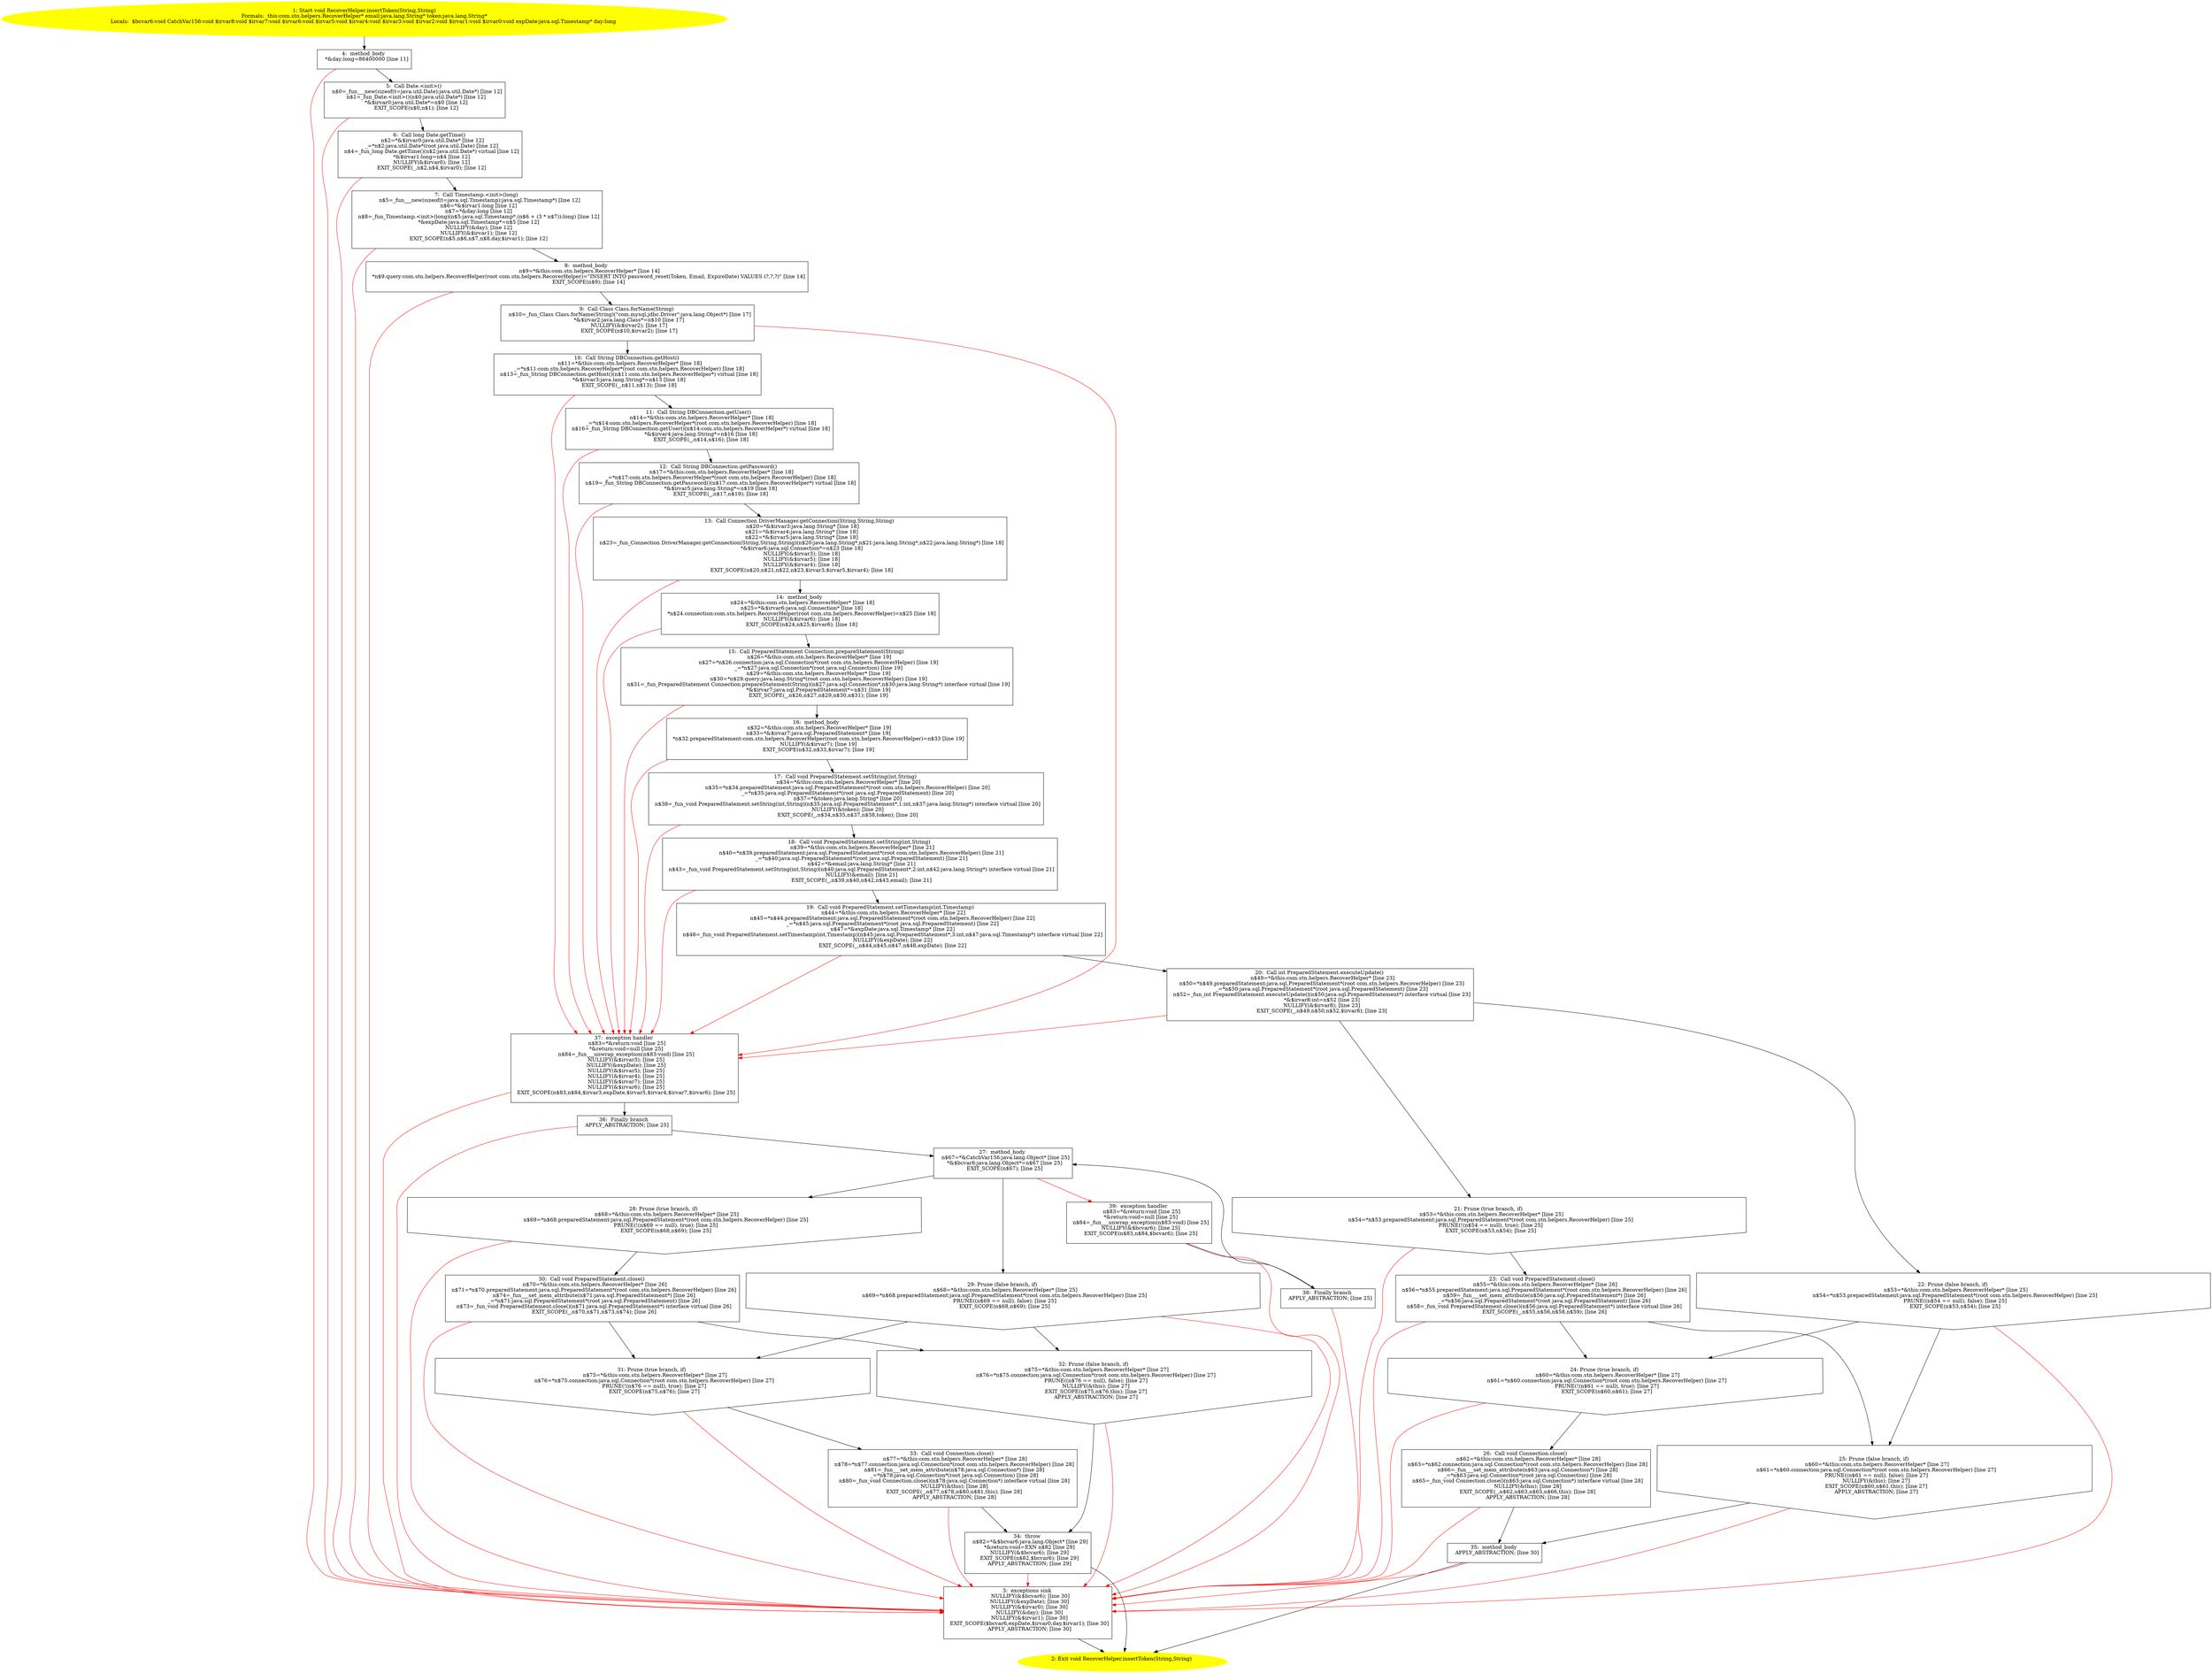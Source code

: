 /* @generated */
digraph cfg {
"com.stn.helpers.RecoverHelper.insertToken(java.lang.String,java.lang.String):void.1e86f8f8f90b2a2a86f899d97d9cb2a7_1" [label="1: Start void RecoverHelper.insertToken(String,String)\nFormals:  this:com.stn.helpers.RecoverHelper* email:java.lang.String* token:java.lang.String*\nLocals:  $bcvar6:void CatchVar156:void $irvar8:void $irvar7:void $irvar6:void $irvar5:void $irvar4:void $irvar3:void $irvar2:void $irvar1:void $irvar0:void expDate:java.sql.Timestamp* day:long \n  " color=yellow style=filled]
	

	 "com.stn.helpers.RecoverHelper.insertToken(java.lang.String,java.lang.String):void.1e86f8f8f90b2a2a86f899d97d9cb2a7_1" -> "com.stn.helpers.RecoverHelper.insertToken(java.lang.String,java.lang.String):void.1e86f8f8f90b2a2a86f899d97d9cb2a7_4" ;
"com.stn.helpers.RecoverHelper.insertToken(java.lang.String,java.lang.String):void.1e86f8f8f90b2a2a86f899d97d9cb2a7_2" [label="2: Exit void RecoverHelper.insertToken(String,String) \n  " color=yellow style=filled]
	

"com.stn.helpers.RecoverHelper.insertToken(java.lang.String,java.lang.String):void.1e86f8f8f90b2a2a86f899d97d9cb2a7_3" [label="3:  exceptions sink \n   NULLIFY(&$bcvar6); [line 30]\n  NULLIFY(&expDate); [line 30]\n  NULLIFY(&$irvar0); [line 30]\n  NULLIFY(&day); [line 30]\n  NULLIFY(&$irvar1); [line 30]\n  EXIT_SCOPE($bcvar6,expDate,$irvar0,day,$irvar1); [line 30]\n  APPLY_ABSTRACTION; [line 30]\n " shape="box"]
	

	 "com.stn.helpers.RecoverHelper.insertToken(java.lang.String,java.lang.String):void.1e86f8f8f90b2a2a86f899d97d9cb2a7_3" -> "com.stn.helpers.RecoverHelper.insertToken(java.lang.String,java.lang.String):void.1e86f8f8f90b2a2a86f899d97d9cb2a7_2" ;
"com.stn.helpers.RecoverHelper.insertToken(java.lang.String,java.lang.String):void.1e86f8f8f90b2a2a86f899d97d9cb2a7_4" [label="4:  method_body \n   *&day:long=86400000 [line 11]\n " shape="box"]
	

	 "com.stn.helpers.RecoverHelper.insertToken(java.lang.String,java.lang.String):void.1e86f8f8f90b2a2a86f899d97d9cb2a7_4" -> "com.stn.helpers.RecoverHelper.insertToken(java.lang.String,java.lang.String):void.1e86f8f8f90b2a2a86f899d97d9cb2a7_5" ;
	 "com.stn.helpers.RecoverHelper.insertToken(java.lang.String,java.lang.String):void.1e86f8f8f90b2a2a86f899d97d9cb2a7_4" -> "com.stn.helpers.RecoverHelper.insertToken(java.lang.String,java.lang.String):void.1e86f8f8f90b2a2a86f899d97d9cb2a7_3" [color="red" ];
"com.stn.helpers.RecoverHelper.insertToken(java.lang.String,java.lang.String):void.1e86f8f8f90b2a2a86f899d97d9cb2a7_5" [label="5:  Call Date.<init>() \n   n$0=_fun___new(sizeof(t=java.util.Date):java.util.Date*) [line 12]\n  n$1=_fun_Date.<init>()(n$0:java.util.Date*) [line 12]\n  *&$irvar0:java.util.Date*=n$0 [line 12]\n  EXIT_SCOPE(n$0,n$1); [line 12]\n " shape="box"]
	

	 "com.stn.helpers.RecoverHelper.insertToken(java.lang.String,java.lang.String):void.1e86f8f8f90b2a2a86f899d97d9cb2a7_5" -> "com.stn.helpers.RecoverHelper.insertToken(java.lang.String,java.lang.String):void.1e86f8f8f90b2a2a86f899d97d9cb2a7_6" ;
	 "com.stn.helpers.RecoverHelper.insertToken(java.lang.String,java.lang.String):void.1e86f8f8f90b2a2a86f899d97d9cb2a7_5" -> "com.stn.helpers.RecoverHelper.insertToken(java.lang.String,java.lang.String):void.1e86f8f8f90b2a2a86f899d97d9cb2a7_3" [color="red" ];
"com.stn.helpers.RecoverHelper.insertToken(java.lang.String,java.lang.String):void.1e86f8f8f90b2a2a86f899d97d9cb2a7_6" [label="6:  Call long Date.getTime() \n   n$2=*&$irvar0:java.util.Date* [line 12]\n  _=*n$2:java.util.Date*(root java.util.Date) [line 12]\n  n$4=_fun_long Date.getTime()(n$2:java.util.Date*) virtual [line 12]\n  *&$irvar1:long=n$4 [line 12]\n  NULLIFY(&$irvar0); [line 12]\n  EXIT_SCOPE(_,n$2,n$4,$irvar0); [line 12]\n " shape="box"]
	

	 "com.stn.helpers.RecoverHelper.insertToken(java.lang.String,java.lang.String):void.1e86f8f8f90b2a2a86f899d97d9cb2a7_6" -> "com.stn.helpers.RecoverHelper.insertToken(java.lang.String,java.lang.String):void.1e86f8f8f90b2a2a86f899d97d9cb2a7_7" ;
	 "com.stn.helpers.RecoverHelper.insertToken(java.lang.String,java.lang.String):void.1e86f8f8f90b2a2a86f899d97d9cb2a7_6" -> "com.stn.helpers.RecoverHelper.insertToken(java.lang.String,java.lang.String):void.1e86f8f8f90b2a2a86f899d97d9cb2a7_3" [color="red" ];
"com.stn.helpers.RecoverHelper.insertToken(java.lang.String,java.lang.String):void.1e86f8f8f90b2a2a86f899d97d9cb2a7_7" [label="7:  Call Timestamp.<init>(long) \n   n$5=_fun___new(sizeof(t=java.sql.Timestamp):java.sql.Timestamp*) [line 12]\n  n$6=*&$irvar1:long [line 12]\n  n$7=*&day:long [line 12]\n  n$8=_fun_Timestamp.<init>(long)(n$5:java.sql.Timestamp*,(n$6 + (3 * n$7)):long) [line 12]\n  *&expDate:java.sql.Timestamp*=n$5 [line 12]\n  NULLIFY(&day); [line 12]\n  NULLIFY(&$irvar1); [line 12]\n  EXIT_SCOPE(n$5,n$6,n$7,n$8,day,$irvar1); [line 12]\n " shape="box"]
	

	 "com.stn.helpers.RecoverHelper.insertToken(java.lang.String,java.lang.String):void.1e86f8f8f90b2a2a86f899d97d9cb2a7_7" -> "com.stn.helpers.RecoverHelper.insertToken(java.lang.String,java.lang.String):void.1e86f8f8f90b2a2a86f899d97d9cb2a7_8" ;
	 "com.stn.helpers.RecoverHelper.insertToken(java.lang.String,java.lang.String):void.1e86f8f8f90b2a2a86f899d97d9cb2a7_7" -> "com.stn.helpers.RecoverHelper.insertToken(java.lang.String,java.lang.String):void.1e86f8f8f90b2a2a86f899d97d9cb2a7_3" [color="red" ];
"com.stn.helpers.RecoverHelper.insertToken(java.lang.String,java.lang.String):void.1e86f8f8f90b2a2a86f899d97d9cb2a7_8" [label="8:  method_body \n   n$9=*&this:com.stn.helpers.RecoverHelper* [line 14]\n  *n$9.query:com.stn.helpers.RecoverHelper(root com.stn.helpers.RecoverHelper)=\"INSERT INTO password_reset(Token, Email, ExpireDate) VALUES (?,?,?)\" [line 14]\n  EXIT_SCOPE(n$9); [line 14]\n " shape="box"]
	

	 "com.stn.helpers.RecoverHelper.insertToken(java.lang.String,java.lang.String):void.1e86f8f8f90b2a2a86f899d97d9cb2a7_8" -> "com.stn.helpers.RecoverHelper.insertToken(java.lang.String,java.lang.String):void.1e86f8f8f90b2a2a86f899d97d9cb2a7_9" ;
	 "com.stn.helpers.RecoverHelper.insertToken(java.lang.String,java.lang.String):void.1e86f8f8f90b2a2a86f899d97d9cb2a7_8" -> "com.stn.helpers.RecoverHelper.insertToken(java.lang.String,java.lang.String):void.1e86f8f8f90b2a2a86f899d97d9cb2a7_3" [color="red" ];
"com.stn.helpers.RecoverHelper.insertToken(java.lang.String,java.lang.String):void.1e86f8f8f90b2a2a86f899d97d9cb2a7_9" [label="9:  Call Class Class.forName(String) \n   n$10=_fun_Class Class.forName(String)(\"com.mysql.jdbc.Driver\":java.lang.Object*) [line 17]\n  *&$irvar2:java.lang.Class*=n$10 [line 17]\n  NULLIFY(&$irvar2); [line 17]\n  EXIT_SCOPE(n$10,$irvar2); [line 17]\n " shape="box"]
	

	 "com.stn.helpers.RecoverHelper.insertToken(java.lang.String,java.lang.String):void.1e86f8f8f90b2a2a86f899d97d9cb2a7_9" -> "com.stn.helpers.RecoverHelper.insertToken(java.lang.String,java.lang.String):void.1e86f8f8f90b2a2a86f899d97d9cb2a7_10" ;
	 "com.stn.helpers.RecoverHelper.insertToken(java.lang.String,java.lang.String):void.1e86f8f8f90b2a2a86f899d97d9cb2a7_9" -> "com.stn.helpers.RecoverHelper.insertToken(java.lang.String,java.lang.String):void.1e86f8f8f90b2a2a86f899d97d9cb2a7_37" [color="red" ];
"com.stn.helpers.RecoverHelper.insertToken(java.lang.String,java.lang.String):void.1e86f8f8f90b2a2a86f899d97d9cb2a7_10" [label="10:  Call String DBConnection.getHost() \n   n$11=*&this:com.stn.helpers.RecoverHelper* [line 18]\n  _=*n$11:com.stn.helpers.RecoverHelper*(root com.stn.helpers.RecoverHelper) [line 18]\n  n$13=_fun_String DBConnection.getHost()(n$11:com.stn.helpers.RecoverHelper*) virtual [line 18]\n  *&$irvar3:java.lang.String*=n$13 [line 18]\n  EXIT_SCOPE(_,n$11,n$13); [line 18]\n " shape="box"]
	

	 "com.stn.helpers.RecoverHelper.insertToken(java.lang.String,java.lang.String):void.1e86f8f8f90b2a2a86f899d97d9cb2a7_10" -> "com.stn.helpers.RecoverHelper.insertToken(java.lang.String,java.lang.String):void.1e86f8f8f90b2a2a86f899d97d9cb2a7_11" ;
	 "com.stn.helpers.RecoverHelper.insertToken(java.lang.String,java.lang.String):void.1e86f8f8f90b2a2a86f899d97d9cb2a7_10" -> "com.stn.helpers.RecoverHelper.insertToken(java.lang.String,java.lang.String):void.1e86f8f8f90b2a2a86f899d97d9cb2a7_37" [color="red" ];
"com.stn.helpers.RecoverHelper.insertToken(java.lang.String,java.lang.String):void.1e86f8f8f90b2a2a86f899d97d9cb2a7_11" [label="11:  Call String DBConnection.getUser() \n   n$14=*&this:com.stn.helpers.RecoverHelper* [line 18]\n  _=*n$14:com.stn.helpers.RecoverHelper*(root com.stn.helpers.RecoverHelper) [line 18]\n  n$16=_fun_String DBConnection.getUser()(n$14:com.stn.helpers.RecoverHelper*) virtual [line 18]\n  *&$irvar4:java.lang.String*=n$16 [line 18]\n  EXIT_SCOPE(_,n$14,n$16); [line 18]\n " shape="box"]
	

	 "com.stn.helpers.RecoverHelper.insertToken(java.lang.String,java.lang.String):void.1e86f8f8f90b2a2a86f899d97d9cb2a7_11" -> "com.stn.helpers.RecoverHelper.insertToken(java.lang.String,java.lang.String):void.1e86f8f8f90b2a2a86f899d97d9cb2a7_12" ;
	 "com.stn.helpers.RecoverHelper.insertToken(java.lang.String,java.lang.String):void.1e86f8f8f90b2a2a86f899d97d9cb2a7_11" -> "com.stn.helpers.RecoverHelper.insertToken(java.lang.String,java.lang.String):void.1e86f8f8f90b2a2a86f899d97d9cb2a7_37" [color="red" ];
"com.stn.helpers.RecoverHelper.insertToken(java.lang.String,java.lang.String):void.1e86f8f8f90b2a2a86f899d97d9cb2a7_12" [label="12:  Call String DBConnection.getPassword() \n   n$17=*&this:com.stn.helpers.RecoverHelper* [line 18]\n  _=*n$17:com.stn.helpers.RecoverHelper*(root com.stn.helpers.RecoverHelper) [line 18]\n  n$19=_fun_String DBConnection.getPassword()(n$17:com.stn.helpers.RecoverHelper*) virtual [line 18]\n  *&$irvar5:java.lang.String*=n$19 [line 18]\n  EXIT_SCOPE(_,n$17,n$19); [line 18]\n " shape="box"]
	

	 "com.stn.helpers.RecoverHelper.insertToken(java.lang.String,java.lang.String):void.1e86f8f8f90b2a2a86f899d97d9cb2a7_12" -> "com.stn.helpers.RecoverHelper.insertToken(java.lang.String,java.lang.String):void.1e86f8f8f90b2a2a86f899d97d9cb2a7_13" ;
	 "com.stn.helpers.RecoverHelper.insertToken(java.lang.String,java.lang.String):void.1e86f8f8f90b2a2a86f899d97d9cb2a7_12" -> "com.stn.helpers.RecoverHelper.insertToken(java.lang.String,java.lang.String):void.1e86f8f8f90b2a2a86f899d97d9cb2a7_37" [color="red" ];
"com.stn.helpers.RecoverHelper.insertToken(java.lang.String,java.lang.String):void.1e86f8f8f90b2a2a86f899d97d9cb2a7_13" [label="13:  Call Connection DriverManager.getConnection(String,String,String) \n   n$20=*&$irvar3:java.lang.String* [line 18]\n  n$21=*&$irvar4:java.lang.String* [line 18]\n  n$22=*&$irvar5:java.lang.String* [line 18]\n  n$23=_fun_Connection DriverManager.getConnection(String,String,String)(n$20:java.lang.String*,n$21:java.lang.String*,n$22:java.lang.String*) [line 18]\n  *&$irvar6:java.sql.Connection*=n$23 [line 18]\n  NULLIFY(&$irvar3); [line 18]\n  NULLIFY(&$irvar5); [line 18]\n  NULLIFY(&$irvar4); [line 18]\n  EXIT_SCOPE(n$20,n$21,n$22,n$23,$irvar3,$irvar5,$irvar4); [line 18]\n " shape="box"]
	

	 "com.stn.helpers.RecoverHelper.insertToken(java.lang.String,java.lang.String):void.1e86f8f8f90b2a2a86f899d97d9cb2a7_13" -> "com.stn.helpers.RecoverHelper.insertToken(java.lang.String,java.lang.String):void.1e86f8f8f90b2a2a86f899d97d9cb2a7_14" ;
	 "com.stn.helpers.RecoverHelper.insertToken(java.lang.String,java.lang.String):void.1e86f8f8f90b2a2a86f899d97d9cb2a7_13" -> "com.stn.helpers.RecoverHelper.insertToken(java.lang.String,java.lang.String):void.1e86f8f8f90b2a2a86f899d97d9cb2a7_37" [color="red" ];
"com.stn.helpers.RecoverHelper.insertToken(java.lang.String,java.lang.String):void.1e86f8f8f90b2a2a86f899d97d9cb2a7_14" [label="14:  method_body \n   n$24=*&this:com.stn.helpers.RecoverHelper* [line 18]\n  n$25=*&$irvar6:java.sql.Connection* [line 18]\n  *n$24.connection:com.stn.helpers.RecoverHelper(root com.stn.helpers.RecoverHelper)=n$25 [line 18]\n  NULLIFY(&$irvar6); [line 18]\n  EXIT_SCOPE(n$24,n$25,$irvar6); [line 18]\n " shape="box"]
	

	 "com.stn.helpers.RecoverHelper.insertToken(java.lang.String,java.lang.String):void.1e86f8f8f90b2a2a86f899d97d9cb2a7_14" -> "com.stn.helpers.RecoverHelper.insertToken(java.lang.String,java.lang.String):void.1e86f8f8f90b2a2a86f899d97d9cb2a7_15" ;
	 "com.stn.helpers.RecoverHelper.insertToken(java.lang.String,java.lang.String):void.1e86f8f8f90b2a2a86f899d97d9cb2a7_14" -> "com.stn.helpers.RecoverHelper.insertToken(java.lang.String,java.lang.String):void.1e86f8f8f90b2a2a86f899d97d9cb2a7_37" [color="red" ];
"com.stn.helpers.RecoverHelper.insertToken(java.lang.String,java.lang.String):void.1e86f8f8f90b2a2a86f899d97d9cb2a7_15" [label="15:  Call PreparedStatement Connection.prepareStatement(String) \n   n$26=*&this:com.stn.helpers.RecoverHelper* [line 19]\n  n$27=*n$26.connection:java.sql.Connection*(root com.stn.helpers.RecoverHelper) [line 19]\n  _=*n$27:java.sql.Connection*(root java.sql.Connection) [line 19]\n  n$29=*&this:com.stn.helpers.RecoverHelper* [line 19]\n  n$30=*n$29.query:java.lang.String*(root com.stn.helpers.RecoverHelper) [line 19]\n  n$31=_fun_PreparedStatement Connection.prepareStatement(String)(n$27:java.sql.Connection*,n$30:java.lang.String*) interface virtual [line 19]\n  *&$irvar7:java.sql.PreparedStatement*=n$31 [line 19]\n  EXIT_SCOPE(_,n$26,n$27,n$29,n$30,n$31); [line 19]\n " shape="box"]
	

	 "com.stn.helpers.RecoverHelper.insertToken(java.lang.String,java.lang.String):void.1e86f8f8f90b2a2a86f899d97d9cb2a7_15" -> "com.stn.helpers.RecoverHelper.insertToken(java.lang.String,java.lang.String):void.1e86f8f8f90b2a2a86f899d97d9cb2a7_16" ;
	 "com.stn.helpers.RecoverHelper.insertToken(java.lang.String,java.lang.String):void.1e86f8f8f90b2a2a86f899d97d9cb2a7_15" -> "com.stn.helpers.RecoverHelper.insertToken(java.lang.String,java.lang.String):void.1e86f8f8f90b2a2a86f899d97d9cb2a7_37" [color="red" ];
"com.stn.helpers.RecoverHelper.insertToken(java.lang.String,java.lang.String):void.1e86f8f8f90b2a2a86f899d97d9cb2a7_16" [label="16:  method_body \n   n$32=*&this:com.stn.helpers.RecoverHelper* [line 19]\n  n$33=*&$irvar7:java.sql.PreparedStatement* [line 19]\n  *n$32.preparedStatement:com.stn.helpers.RecoverHelper(root com.stn.helpers.RecoverHelper)=n$33 [line 19]\n  NULLIFY(&$irvar7); [line 19]\n  EXIT_SCOPE(n$32,n$33,$irvar7); [line 19]\n " shape="box"]
	

	 "com.stn.helpers.RecoverHelper.insertToken(java.lang.String,java.lang.String):void.1e86f8f8f90b2a2a86f899d97d9cb2a7_16" -> "com.stn.helpers.RecoverHelper.insertToken(java.lang.String,java.lang.String):void.1e86f8f8f90b2a2a86f899d97d9cb2a7_17" ;
	 "com.stn.helpers.RecoverHelper.insertToken(java.lang.String,java.lang.String):void.1e86f8f8f90b2a2a86f899d97d9cb2a7_16" -> "com.stn.helpers.RecoverHelper.insertToken(java.lang.String,java.lang.String):void.1e86f8f8f90b2a2a86f899d97d9cb2a7_37" [color="red" ];
"com.stn.helpers.RecoverHelper.insertToken(java.lang.String,java.lang.String):void.1e86f8f8f90b2a2a86f899d97d9cb2a7_17" [label="17:  Call void PreparedStatement.setString(int,String) \n   n$34=*&this:com.stn.helpers.RecoverHelper* [line 20]\n  n$35=*n$34.preparedStatement:java.sql.PreparedStatement*(root com.stn.helpers.RecoverHelper) [line 20]\n  _=*n$35:java.sql.PreparedStatement*(root java.sql.PreparedStatement) [line 20]\n  n$37=*&token:java.lang.String* [line 20]\n  n$38=_fun_void PreparedStatement.setString(int,String)(n$35:java.sql.PreparedStatement*,1:int,n$37:java.lang.String*) interface virtual [line 20]\n  NULLIFY(&token); [line 20]\n  EXIT_SCOPE(_,n$34,n$35,n$37,n$38,token); [line 20]\n " shape="box"]
	

	 "com.stn.helpers.RecoverHelper.insertToken(java.lang.String,java.lang.String):void.1e86f8f8f90b2a2a86f899d97d9cb2a7_17" -> "com.stn.helpers.RecoverHelper.insertToken(java.lang.String,java.lang.String):void.1e86f8f8f90b2a2a86f899d97d9cb2a7_18" ;
	 "com.stn.helpers.RecoverHelper.insertToken(java.lang.String,java.lang.String):void.1e86f8f8f90b2a2a86f899d97d9cb2a7_17" -> "com.stn.helpers.RecoverHelper.insertToken(java.lang.String,java.lang.String):void.1e86f8f8f90b2a2a86f899d97d9cb2a7_37" [color="red" ];
"com.stn.helpers.RecoverHelper.insertToken(java.lang.String,java.lang.String):void.1e86f8f8f90b2a2a86f899d97d9cb2a7_18" [label="18:  Call void PreparedStatement.setString(int,String) \n   n$39=*&this:com.stn.helpers.RecoverHelper* [line 21]\n  n$40=*n$39.preparedStatement:java.sql.PreparedStatement*(root com.stn.helpers.RecoverHelper) [line 21]\n  _=*n$40:java.sql.PreparedStatement*(root java.sql.PreparedStatement) [line 21]\n  n$42=*&email:java.lang.String* [line 21]\n  n$43=_fun_void PreparedStatement.setString(int,String)(n$40:java.sql.PreparedStatement*,2:int,n$42:java.lang.String*) interface virtual [line 21]\n  NULLIFY(&email); [line 21]\n  EXIT_SCOPE(_,n$39,n$40,n$42,n$43,email); [line 21]\n " shape="box"]
	

	 "com.stn.helpers.RecoverHelper.insertToken(java.lang.String,java.lang.String):void.1e86f8f8f90b2a2a86f899d97d9cb2a7_18" -> "com.stn.helpers.RecoverHelper.insertToken(java.lang.String,java.lang.String):void.1e86f8f8f90b2a2a86f899d97d9cb2a7_19" ;
	 "com.stn.helpers.RecoverHelper.insertToken(java.lang.String,java.lang.String):void.1e86f8f8f90b2a2a86f899d97d9cb2a7_18" -> "com.stn.helpers.RecoverHelper.insertToken(java.lang.String,java.lang.String):void.1e86f8f8f90b2a2a86f899d97d9cb2a7_37" [color="red" ];
"com.stn.helpers.RecoverHelper.insertToken(java.lang.String,java.lang.String):void.1e86f8f8f90b2a2a86f899d97d9cb2a7_19" [label="19:  Call void PreparedStatement.setTimestamp(int,Timestamp) \n   n$44=*&this:com.stn.helpers.RecoverHelper* [line 22]\n  n$45=*n$44.preparedStatement:java.sql.PreparedStatement*(root com.stn.helpers.RecoverHelper) [line 22]\n  _=*n$45:java.sql.PreparedStatement*(root java.sql.PreparedStatement) [line 22]\n  n$47=*&expDate:java.sql.Timestamp* [line 22]\n  n$48=_fun_void PreparedStatement.setTimestamp(int,Timestamp)(n$45:java.sql.PreparedStatement*,3:int,n$47:java.sql.Timestamp*) interface virtual [line 22]\n  NULLIFY(&expDate); [line 22]\n  EXIT_SCOPE(_,n$44,n$45,n$47,n$48,expDate); [line 22]\n " shape="box"]
	

	 "com.stn.helpers.RecoverHelper.insertToken(java.lang.String,java.lang.String):void.1e86f8f8f90b2a2a86f899d97d9cb2a7_19" -> "com.stn.helpers.RecoverHelper.insertToken(java.lang.String,java.lang.String):void.1e86f8f8f90b2a2a86f899d97d9cb2a7_20" ;
	 "com.stn.helpers.RecoverHelper.insertToken(java.lang.String,java.lang.String):void.1e86f8f8f90b2a2a86f899d97d9cb2a7_19" -> "com.stn.helpers.RecoverHelper.insertToken(java.lang.String,java.lang.String):void.1e86f8f8f90b2a2a86f899d97d9cb2a7_37" [color="red" ];
"com.stn.helpers.RecoverHelper.insertToken(java.lang.String,java.lang.String):void.1e86f8f8f90b2a2a86f899d97d9cb2a7_20" [label="20:  Call int PreparedStatement.executeUpdate() \n   n$49=*&this:com.stn.helpers.RecoverHelper* [line 23]\n  n$50=*n$49.preparedStatement:java.sql.PreparedStatement*(root com.stn.helpers.RecoverHelper) [line 23]\n  _=*n$50:java.sql.PreparedStatement*(root java.sql.PreparedStatement) [line 23]\n  n$52=_fun_int PreparedStatement.executeUpdate()(n$50:java.sql.PreparedStatement*) interface virtual [line 23]\n  *&$irvar8:int=n$52 [line 23]\n  NULLIFY(&$irvar8); [line 23]\n  EXIT_SCOPE(_,n$49,n$50,n$52,$irvar8); [line 23]\n " shape="box"]
	

	 "com.stn.helpers.RecoverHelper.insertToken(java.lang.String,java.lang.String):void.1e86f8f8f90b2a2a86f899d97d9cb2a7_20" -> "com.stn.helpers.RecoverHelper.insertToken(java.lang.String,java.lang.String):void.1e86f8f8f90b2a2a86f899d97d9cb2a7_21" ;
	 "com.stn.helpers.RecoverHelper.insertToken(java.lang.String,java.lang.String):void.1e86f8f8f90b2a2a86f899d97d9cb2a7_20" -> "com.stn.helpers.RecoverHelper.insertToken(java.lang.String,java.lang.String):void.1e86f8f8f90b2a2a86f899d97d9cb2a7_22" ;
	 "com.stn.helpers.RecoverHelper.insertToken(java.lang.String,java.lang.String):void.1e86f8f8f90b2a2a86f899d97d9cb2a7_20" -> "com.stn.helpers.RecoverHelper.insertToken(java.lang.String,java.lang.String):void.1e86f8f8f90b2a2a86f899d97d9cb2a7_37" [color="red" ];
"com.stn.helpers.RecoverHelper.insertToken(java.lang.String,java.lang.String):void.1e86f8f8f90b2a2a86f899d97d9cb2a7_21" [label="21: Prune (true branch, if) \n   n$53=*&this:com.stn.helpers.RecoverHelper* [line 25]\n  n$54=*n$53.preparedStatement:java.sql.PreparedStatement*(root com.stn.helpers.RecoverHelper) [line 25]\n  PRUNE(!(n$54 == null), true); [line 25]\n  EXIT_SCOPE(n$53,n$54); [line 25]\n " shape="invhouse"]
	

	 "com.stn.helpers.RecoverHelper.insertToken(java.lang.String,java.lang.String):void.1e86f8f8f90b2a2a86f899d97d9cb2a7_21" -> "com.stn.helpers.RecoverHelper.insertToken(java.lang.String,java.lang.String):void.1e86f8f8f90b2a2a86f899d97d9cb2a7_23" ;
	 "com.stn.helpers.RecoverHelper.insertToken(java.lang.String,java.lang.String):void.1e86f8f8f90b2a2a86f899d97d9cb2a7_21" -> "com.stn.helpers.RecoverHelper.insertToken(java.lang.String,java.lang.String):void.1e86f8f8f90b2a2a86f899d97d9cb2a7_3" [color="red" ];
"com.stn.helpers.RecoverHelper.insertToken(java.lang.String,java.lang.String):void.1e86f8f8f90b2a2a86f899d97d9cb2a7_22" [label="22: Prune (false branch, if) \n   n$53=*&this:com.stn.helpers.RecoverHelper* [line 25]\n  n$54=*n$53.preparedStatement:java.sql.PreparedStatement*(root com.stn.helpers.RecoverHelper) [line 25]\n  PRUNE((n$54 == null), false); [line 25]\n  EXIT_SCOPE(n$53,n$54); [line 25]\n " shape="invhouse"]
	

	 "com.stn.helpers.RecoverHelper.insertToken(java.lang.String,java.lang.String):void.1e86f8f8f90b2a2a86f899d97d9cb2a7_22" -> "com.stn.helpers.RecoverHelper.insertToken(java.lang.String,java.lang.String):void.1e86f8f8f90b2a2a86f899d97d9cb2a7_24" ;
	 "com.stn.helpers.RecoverHelper.insertToken(java.lang.String,java.lang.String):void.1e86f8f8f90b2a2a86f899d97d9cb2a7_22" -> "com.stn.helpers.RecoverHelper.insertToken(java.lang.String,java.lang.String):void.1e86f8f8f90b2a2a86f899d97d9cb2a7_25" ;
	 "com.stn.helpers.RecoverHelper.insertToken(java.lang.String,java.lang.String):void.1e86f8f8f90b2a2a86f899d97d9cb2a7_22" -> "com.stn.helpers.RecoverHelper.insertToken(java.lang.String,java.lang.String):void.1e86f8f8f90b2a2a86f899d97d9cb2a7_3" [color="red" ];
"com.stn.helpers.RecoverHelper.insertToken(java.lang.String,java.lang.String):void.1e86f8f8f90b2a2a86f899d97d9cb2a7_23" [label="23:  Call void PreparedStatement.close() \n   n$55=*&this:com.stn.helpers.RecoverHelper* [line 26]\n  n$56=*n$55.preparedStatement:java.sql.PreparedStatement*(root com.stn.helpers.RecoverHelper) [line 26]\n  n$59=_fun___set_mem_attribute(n$56:java.sql.PreparedStatement*) [line 26]\n  _=*n$56:java.sql.PreparedStatement*(root java.sql.PreparedStatement) [line 26]\n  n$58=_fun_void PreparedStatement.close()(n$56:java.sql.PreparedStatement*) interface virtual [line 26]\n  EXIT_SCOPE(_,n$55,n$56,n$58,n$59); [line 26]\n " shape="box"]
	

	 "com.stn.helpers.RecoverHelper.insertToken(java.lang.String,java.lang.String):void.1e86f8f8f90b2a2a86f899d97d9cb2a7_23" -> "com.stn.helpers.RecoverHelper.insertToken(java.lang.String,java.lang.String):void.1e86f8f8f90b2a2a86f899d97d9cb2a7_24" ;
	 "com.stn.helpers.RecoverHelper.insertToken(java.lang.String,java.lang.String):void.1e86f8f8f90b2a2a86f899d97d9cb2a7_23" -> "com.stn.helpers.RecoverHelper.insertToken(java.lang.String,java.lang.String):void.1e86f8f8f90b2a2a86f899d97d9cb2a7_25" ;
	 "com.stn.helpers.RecoverHelper.insertToken(java.lang.String,java.lang.String):void.1e86f8f8f90b2a2a86f899d97d9cb2a7_23" -> "com.stn.helpers.RecoverHelper.insertToken(java.lang.String,java.lang.String):void.1e86f8f8f90b2a2a86f899d97d9cb2a7_3" [color="red" ];
"com.stn.helpers.RecoverHelper.insertToken(java.lang.String,java.lang.String):void.1e86f8f8f90b2a2a86f899d97d9cb2a7_24" [label="24: Prune (true branch, if) \n   n$60=*&this:com.stn.helpers.RecoverHelper* [line 27]\n  n$61=*n$60.connection:java.sql.Connection*(root com.stn.helpers.RecoverHelper) [line 27]\n  PRUNE(!(n$61 == null), true); [line 27]\n  EXIT_SCOPE(n$60,n$61); [line 27]\n " shape="invhouse"]
	

	 "com.stn.helpers.RecoverHelper.insertToken(java.lang.String,java.lang.String):void.1e86f8f8f90b2a2a86f899d97d9cb2a7_24" -> "com.stn.helpers.RecoverHelper.insertToken(java.lang.String,java.lang.String):void.1e86f8f8f90b2a2a86f899d97d9cb2a7_26" ;
	 "com.stn.helpers.RecoverHelper.insertToken(java.lang.String,java.lang.String):void.1e86f8f8f90b2a2a86f899d97d9cb2a7_24" -> "com.stn.helpers.RecoverHelper.insertToken(java.lang.String,java.lang.String):void.1e86f8f8f90b2a2a86f899d97d9cb2a7_3" [color="red" ];
"com.stn.helpers.RecoverHelper.insertToken(java.lang.String,java.lang.String):void.1e86f8f8f90b2a2a86f899d97d9cb2a7_25" [label="25: Prune (false branch, if) \n   n$60=*&this:com.stn.helpers.RecoverHelper* [line 27]\n  n$61=*n$60.connection:java.sql.Connection*(root com.stn.helpers.RecoverHelper) [line 27]\n  PRUNE((n$61 == null), false); [line 27]\n  NULLIFY(&this); [line 27]\n  EXIT_SCOPE(n$60,n$61,this); [line 27]\n  APPLY_ABSTRACTION; [line 27]\n " shape="invhouse"]
	

	 "com.stn.helpers.RecoverHelper.insertToken(java.lang.String,java.lang.String):void.1e86f8f8f90b2a2a86f899d97d9cb2a7_25" -> "com.stn.helpers.RecoverHelper.insertToken(java.lang.String,java.lang.String):void.1e86f8f8f90b2a2a86f899d97d9cb2a7_35" ;
	 "com.stn.helpers.RecoverHelper.insertToken(java.lang.String,java.lang.String):void.1e86f8f8f90b2a2a86f899d97d9cb2a7_25" -> "com.stn.helpers.RecoverHelper.insertToken(java.lang.String,java.lang.String):void.1e86f8f8f90b2a2a86f899d97d9cb2a7_3" [color="red" ];
"com.stn.helpers.RecoverHelper.insertToken(java.lang.String,java.lang.String):void.1e86f8f8f90b2a2a86f899d97d9cb2a7_26" [label="26:  Call void Connection.close() \n   n$62=*&this:com.stn.helpers.RecoverHelper* [line 28]\n  n$63=*n$62.connection:java.sql.Connection*(root com.stn.helpers.RecoverHelper) [line 28]\n  n$66=_fun___set_mem_attribute(n$63:java.sql.Connection*) [line 28]\n  _=*n$63:java.sql.Connection*(root java.sql.Connection) [line 28]\n  n$65=_fun_void Connection.close()(n$63:java.sql.Connection*) interface virtual [line 28]\n  NULLIFY(&this); [line 28]\n  EXIT_SCOPE(_,n$62,n$63,n$65,n$66,this); [line 28]\n  APPLY_ABSTRACTION; [line 28]\n " shape="box"]
	

	 "com.stn.helpers.RecoverHelper.insertToken(java.lang.String,java.lang.String):void.1e86f8f8f90b2a2a86f899d97d9cb2a7_26" -> "com.stn.helpers.RecoverHelper.insertToken(java.lang.String,java.lang.String):void.1e86f8f8f90b2a2a86f899d97d9cb2a7_35" ;
	 "com.stn.helpers.RecoverHelper.insertToken(java.lang.String,java.lang.String):void.1e86f8f8f90b2a2a86f899d97d9cb2a7_26" -> "com.stn.helpers.RecoverHelper.insertToken(java.lang.String,java.lang.String):void.1e86f8f8f90b2a2a86f899d97d9cb2a7_3" [color="red" ];
"com.stn.helpers.RecoverHelper.insertToken(java.lang.String,java.lang.String):void.1e86f8f8f90b2a2a86f899d97d9cb2a7_27" [label="27:  method_body \n   n$67=*&CatchVar156:java.lang.Object* [line 25]\n  *&$bcvar6:java.lang.Object*=n$67 [line 25]\n  EXIT_SCOPE(n$67); [line 25]\n " shape="box"]
	

	 "com.stn.helpers.RecoverHelper.insertToken(java.lang.String,java.lang.String):void.1e86f8f8f90b2a2a86f899d97d9cb2a7_27" -> "com.stn.helpers.RecoverHelper.insertToken(java.lang.String,java.lang.String):void.1e86f8f8f90b2a2a86f899d97d9cb2a7_28" ;
	 "com.stn.helpers.RecoverHelper.insertToken(java.lang.String,java.lang.String):void.1e86f8f8f90b2a2a86f899d97d9cb2a7_27" -> "com.stn.helpers.RecoverHelper.insertToken(java.lang.String,java.lang.String):void.1e86f8f8f90b2a2a86f899d97d9cb2a7_29" ;
	 "com.stn.helpers.RecoverHelper.insertToken(java.lang.String,java.lang.String):void.1e86f8f8f90b2a2a86f899d97d9cb2a7_27" -> "com.stn.helpers.RecoverHelper.insertToken(java.lang.String,java.lang.String):void.1e86f8f8f90b2a2a86f899d97d9cb2a7_39" [color="red" ];
"com.stn.helpers.RecoverHelper.insertToken(java.lang.String,java.lang.String):void.1e86f8f8f90b2a2a86f899d97d9cb2a7_28" [label="28: Prune (true branch, if) \n   n$68=*&this:com.stn.helpers.RecoverHelper* [line 25]\n  n$69=*n$68.preparedStatement:java.sql.PreparedStatement*(root com.stn.helpers.RecoverHelper) [line 25]\n  PRUNE(!(n$69 == null), true); [line 25]\n  EXIT_SCOPE(n$68,n$69); [line 25]\n " shape="invhouse"]
	

	 "com.stn.helpers.RecoverHelper.insertToken(java.lang.String,java.lang.String):void.1e86f8f8f90b2a2a86f899d97d9cb2a7_28" -> "com.stn.helpers.RecoverHelper.insertToken(java.lang.String,java.lang.String):void.1e86f8f8f90b2a2a86f899d97d9cb2a7_30" ;
	 "com.stn.helpers.RecoverHelper.insertToken(java.lang.String,java.lang.String):void.1e86f8f8f90b2a2a86f899d97d9cb2a7_28" -> "com.stn.helpers.RecoverHelper.insertToken(java.lang.String,java.lang.String):void.1e86f8f8f90b2a2a86f899d97d9cb2a7_3" [color="red" ];
"com.stn.helpers.RecoverHelper.insertToken(java.lang.String,java.lang.String):void.1e86f8f8f90b2a2a86f899d97d9cb2a7_29" [label="29: Prune (false branch, if) \n   n$68=*&this:com.stn.helpers.RecoverHelper* [line 25]\n  n$69=*n$68.preparedStatement:java.sql.PreparedStatement*(root com.stn.helpers.RecoverHelper) [line 25]\n  PRUNE((n$69 == null), false); [line 25]\n  EXIT_SCOPE(n$68,n$69); [line 25]\n " shape="invhouse"]
	

	 "com.stn.helpers.RecoverHelper.insertToken(java.lang.String,java.lang.String):void.1e86f8f8f90b2a2a86f899d97d9cb2a7_29" -> "com.stn.helpers.RecoverHelper.insertToken(java.lang.String,java.lang.String):void.1e86f8f8f90b2a2a86f899d97d9cb2a7_31" ;
	 "com.stn.helpers.RecoverHelper.insertToken(java.lang.String,java.lang.String):void.1e86f8f8f90b2a2a86f899d97d9cb2a7_29" -> "com.stn.helpers.RecoverHelper.insertToken(java.lang.String,java.lang.String):void.1e86f8f8f90b2a2a86f899d97d9cb2a7_32" ;
	 "com.stn.helpers.RecoverHelper.insertToken(java.lang.String,java.lang.String):void.1e86f8f8f90b2a2a86f899d97d9cb2a7_29" -> "com.stn.helpers.RecoverHelper.insertToken(java.lang.String,java.lang.String):void.1e86f8f8f90b2a2a86f899d97d9cb2a7_3" [color="red" ];
"com.stn.helpers.RecoverHelper.insertToken(java.lang.String,java.lang.String):void.1e86f8f8f90b2a2a86f899d97d9cb2a7_30" [label="30:  Call void PreparedStatement.close() \n   n$70=*&this:com.stn.helpers.RecoverHelper* [line 26]\n  n$71=*n$70.preparedStatement:java.sql.PreparedStatement*(root com.stn.helpers.RecoverHelper) [line 26]\n  n$74=_fun___set_mem_attribute(n$71:java.sql.PreparedStatement*) [line 26]\n  _=*n$71:java.sql.PreparedStatement*(root java.sql.PreparedStatement) [line 26]\n  n$73=_fun_void PreparedStatement.close()(n$71:java.sql.PreparedStatement*) interface virtual [line 26]\n  EXIT_SCOPE(_,n$70,n$71,n$73,n$74); [line 26]\n " shape="box"]
	

	 "com.stn.helpers.RecoverHelper.insertToken(java.lang.String,java.lang.String):void.1e86f8f8f90b2a2a86f899d97d9cb2a7_30" -> "com.stn.helpers.RecoverHelper.insertToken(java.lang.String,java.lang.String):void.1e86f8f8f90b2a2a86f899d97d9cb2a7_31" ;
	 "com.stn.helpers.RecoverHelper.insertToken(java.lang.String,java.lang.String):void.1e86f8f8f90b2a2a86f899d97d9cb2a7_30" -> "com.stn.helpers.RecoverHelper.insertToken(java.lang.String,java.lang.String):void.1e86f8f8f90b2a2a86f899d97d9cb2a7_32" ;
	 "com.stn.helpers.RecoverHelper.insertToken(java.lang.String,java.lang.String):void.1e86f8f8f90b2a2a86f899d97d9cb2a7_30" -> "com.stn.helpers.RecoverHelper.insertToken(java.lang.String,java.lang.String):void.1e86f8f8f90b2a2a86f899d97d9cb2a7_3" [color="red" ];
"com.stn.helpers.RecoverHelper.insertToken(java.lang.String,java.lang.String):void.1e86f8f8f90b2a2a86f899d97d9cb2a7_31" [label="31: Prune (true branch, if) \n   n$75=*&this:com.stn.helpers.RecoverHelper* [line 27]\n  n$76=*n$75.connection:java.sql.Connection*(root com.stn.helpers.RecoverHelper) [line 27]\n  PRUNE(!(n$76 == null), true); [line 27]\n  EXIT_SCOPE(n$75,n$76); [line 27]\n " shape="invhouse"]
	

	 "com.stn.helpers.RecoverHelper.insertToken(java.lang.String,java.lang.String):void.1e86f8f8f90b2a2a86f899d97d9cb2a7_31" -> "com.stn.helpers.RecoverHelper.insertToken(java.lang.String,java.lang.String):void.1e86f8f8f90b2a2a86f899d97d9cb2a7_33" ;
	 "com.stn.helpers.RecoverHelper.insertToken(java.lang.String,java.lang.String):void.1e86f8f8f90b2a2a86f899d97d9cb2a7_31" -> "com.stn.helpers.RecoverHelper.insertToken(java.lang.String,java.lang.String):void.1e86f8f8f90b2a2a86f899d97d9cb2a7_3" [color="red" ];
"com.stn.helpers.RecoverHelper.insertToken(java.lang.String,java.lang.String):void.1e86f8f8f90b2a2a86f899d97d9cb2a7_32" [label="32: Prune (false branch, if) \n   n$75=*&this:com.stn.helpers.RecoverHelper* [line 27]\n  n$76=*n$75.connection:java.sql.Connection*(root com.stn.helpers.RecoverHelper) [line 27]\n  PRUNE((n$76 == null), false); [line 27]\n  NULLIFY(&this); [line 27]\n  EXIT_SCOPE(n$75,n$76,this); [line 27]\n  APPLY_ABSTRACTION; [line 27]\n " shape="invhouse"]
	

	 "com.stn.helpers.RecoverHelper.insertToken(java.lang.String,java.lang.String):void.1e86f8f8f90b2a2a86f899d97d9cb2a7_32" -> "com.stn.helpers.RecoverHelper.insertToken(java.lang.String,java.lang.String):void.1e86f8f8f90b2a2a86f899d97d9cb2a7_34" ;
	 "com.stn.helpers.RecoverHelper.insertToken(java.lang.String,java.lang.String):void.1e86f8f8f90b2a2a86f899d97d9cb2a7_32" -> "com.stn.helpers.RecoverHelper.insertToken(java.lang.String,java.lang.String):void.1e86f8f8f90b2a2a86f899d97d9cb2a7_3" [color="red" ];
"com.stn.helpers.RecoverHelper.insertToken(java.lang.String,java.lang.String):void.1e86f8f8f90b2a2a86f899d97d9cb2a7_33" [label="33:  Call void Connection.close() \n   n$77=*&this:com.stn.helpers.RecoverHelper* [line 28]\n  n$78=*n$77.connection:java.sql.Connection*(root com.stn.helpers.RecoverHelper) [line 28]\n  n$81=_fun___set_mem_attribute(n$78:java.sql.Connection*) [line 28]\n  _=*n$78:java.sql.Connection*(root java.sql.Connection) [line 28]\n  n$80=_fun_void Connection.close()(n$78:java.sql.Connection*) interface virtual [line 28]\n  NULLIFY(&this); [line 28]\n  EXIT_SCOPE(_,n$77,n$78,n$80,n$81,this); [line 28]\n  APPLY_ABSTRACTION; [line 28]\n " shape="box"]
	

	 "com.stn.helpers.RecoverHelper.insertToken(java.lang.String,java.lang.String):void.1e86f8f8f90b2a2a86f899d97d9cb2a7_33" -> "com.stn.helpers.RecoverHelper.insertToken(java.lang.String,java.lang.String):void.1e86f8f8f90b2a2a86f899d97d9cb2a7_34" ;
	 "com.stn.helpers.RecoverHelper.insertToken(java.lang.String,java.lang.String):void.1e86f8f8f90b2a2a86f899d97d9cb2a7_33" -> "com.stn.helpers.RecoverHelper.insertToken(java.lang.String,java.lang.String):void.1e86f8f8f90b2a2a86f899d97d9cb2a7_3" [color="red" ];
"com.stn.helpers.RecoverHelper.insertToken(java.lang.String,java.lang.String):void.1e86f8f8f90b2a2a86f899d97d9cb2a7_34" [label="34:  throw \n   n$82=*&$bcvar6:java.lang.Object* [line 29]\n  *&return:void=EXN n$82 [line 29]\n  NULLIFY(&$bcvar6); [line 29]\n  EXIT_SCOPE(n$82,$bcvar6); [line 29]\n  APPLY_ABSTRACTION; [line 29]\n " shape="box"]
	

	 "com.stn.helpers.RecoverHelper.insertToken(java.lang.String,java.lang.String):void.1e86f8f8f90b2a2a86f899d97d9cb2a7_34" -> "com.stn.helpers.RecoverHelper.insertToken(java.lang.String,java.lang.String):void.1e86f8f8f90b2a2a86f899d97d9cb2a7_2" ;
	 "com.stn.helpers.RecoverHelper.insertToken(java.lang.String,java.lang.String):void.1e86f8f8f90b2a2a86f899d97d9cb2a7_34" -> "com.stn.helpers.RecoverHelper.insertToken(java.lang.String,java.lang.String):void.1e86f8f8f90b2a2a86f899d97d9cb2a7_3" [color="red" ];
"com.stn.helpers.RecoverHelper.insertToken(java.lang.String,java.lang.String):void.1e86f8f8f90b2a2a86f899d97d9cb2a7_35" [label="35:  method_body \n   APPLY_ABSTRACTION; [line 30]\n " shape="box"]
	

	 "com.stn.helpers.RecoverHelper.insertToken(java.lang.String,java.lang.String):void.1e86f8f8f90b2a2a86f899d97d9cb2a7_35" -> "com.stn.helpers.RecoverHelper.insertToken(java.lang.String,java.lang.String):void.1e86f8f8f90b2a2a86f899d97d9cb2a7_2" ;
	 "com.stn.helpers.RecoverHelper.insertToken(java.lang.String,java.lang.String):void.1e86f8f8f90b2a2a86f899d97d9cb2a7_35" -> "com.stn.helpers.RecoverHelper.insertToken(java.lang.String,java.lang.String):void.1e86f8f8f90b2a2a86f899d97d9cb2a7_3" [color="red" ];
"com.stn.helpers.RecoverHelper.insertToken(java.lang.String,java.lang.String):void.1e86f8f8f90b2a2a86f899d97d9cb2a7_36" [label="36:  Finally branch \n   APPLY_ABSTRACTION; [line 25]\n " shape="box"]
	

	 "com.stn.helpers.RecoverHelper.insertToken(java.lang.String,java.lang.String):void.1e86f8f8f90b2a2a86f899d97d9cb2a7_36" -> "com.stn.helpers.RecoverHelper.insertToken(java.lang.String,java.lang.String):void.1e86f8f8f90b2a2a86f899d97d9cb2a7_27" ;
	 "com.stn.helpers.RecoverHelper.insertToken(java.lang.String,java.lang.String):void.1e86f8f8f90b2a2a86f899d97d9cb2a7_36" -> "com.stn.helpers.RecoverHelper.insertToken(java.lang.String,java.lang.String):void.1e86f8f8f90b2a2a86f899d97d9cb2a7_3" [color="red" ];
"com.stn.helpers.RecoverHelper.insertToken(java.lang.String,java.lang.String):void.1e86f8f8f90b2a2a86f899d97d9cb2a7_37" [label="37:  exception handler \n   n$83=*&return:void [line 25]\n  *&return:void=null [line 25]\n  n$84=_fun___unwrap_exception(n$83:void) [line 25]\n  NULLIFY(&$irvar3); [line 25]\n  NULLIFY(&expDate); [line 25]\n  NULLIFY(&$irvar5); [line 25]\n  NULLIFY(&$irvar4); [line 25]\n  NULLIFY(&$irvar7); [line 25]\n  NULLIFY(&$irvar6); [line 25]\n  EXIT_SCOPE(n$83,n$84,$irvar3,expDate,$irvar5,$irvar4,$irvar7,$irvar6); [line 25]\n " shape="box"]
	

	 "com.stn.helpers.RecoverHelper.insertToken(java.lang.String,java.lang.String):void.1e86f8f8f90b2a2a86f899d97d9cb2a7_37" -> "com.stn.helpers.RecoverHelper.insertToken(java.lang.String,java.lang.String):void.1e86f8f8f90b2a2a86f899d97d9cb2a7_36" ;
	 "com.stn.helpers.RecoverHelper.insertToken(java.lang.String,java.lang.String):void.1e86f8f8f90b2a2a86f899d97d9cb2a7_37" -> "com.stn.helpers.RecoverHelper.insertToken(java.lang.String,java.lang.String):void.1e86f8f8f90b2a2a86f899d97d9cb2a7_3" [color="red" ];
"com.stn.helpers.RecoverHelper.insertToken(java.lang.String,java.lang.String):void.1e86f8f8f90b2a2a86f899d97d9cb2a7_38" [label="38:  Finally branch \n   APPLY_ABSTRACTION; [line 25]\n " shape="box"]
	

	 "com.stn.helpers.RecoverHelper.insertToken(java.lang.String,java.lang.String):void.1e86f8f8f90b2a2a86f899d97d9cb2a7_38" -> "com.stn.helpers.RecoverHelper.insertToken(java.lang.String,java.lang.String):void.1e86f8f8f90b2a2a86f899d97d9cb2a7_27" ;
	 "com.stn.helpers.RecoverHelper.insertToken(java.lang.String,java.lang.String):void.1e86f8f8f90b2a2a86f899d97d9cb2a7_38" -> "com.stn.helpers.RecoverHelper.insertToken(java.lang.String,java.lang.String):void.1e86f8f8f90b2a2a86f899d97d9cb2a7_3" [color="red" ];
"com.stn.helpers.RecoverHelper.insertToken(java.lang.String,java.lang.String):void.1e86f8f8f90b2a2a86f899d97d9cb2a7_39" [label="39:  exception handler \n   n$83=*&return:void [line 25]\n  *&return:void=null [line 25]\n  n$84=_fun___unwrap_exception(n$83:void) [line 25]\n  NULLIFY(&$bcvar6); [line 25]\n  EXIT_SCOPE(n$83,n$84,$bcvar6); [line 25]\n " shape="box"]
	

	 "com.stn.helpers.RecoverHelper.insertToken(java.lang.String,java.lang.String):void.1e86f8f8f90b2a2a86f899d97d9cb2a7_39" -> "com.stn.helpers.RecoverHelper.insertToken(java.lang.String,java.lang.String):void.1e86f8f8f90b2a2a86f899d97d9cb2a7_38" ;
	 "com.stn.helpers.RecoverHelper.insertToken(java.lang.String,java.lang.String):void.1e86f8f8f90b2a2a86f899d97d9cb2a7_39" -> "com.stn.helpers.RecoverHelper.insertToken(java.lang.String,java.lang.String):void.1e86f8f8f90b2a2a86f899d97d9cb2a7_3" [color="red" ];
}
